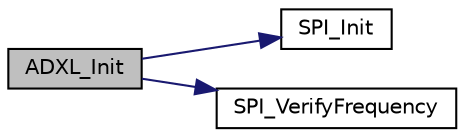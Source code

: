 digraph "ADXL_Init"
{
 // LATEX_PDF_SIZE
  edge [fontname="Helvetica",fontsize="10",labelfontname="Helvetica",labelfontsize="10"];
  node [fontname="Helvetica",fontsize="10",shape=record];
  rankdir="LR";
  Node1 [label="ADXL_Init",height=0.2,width=0.4,color="black", fillcolor="grey75", style="filled", fontcolor="black",tooltip="Initialise ADXL."];
  Node1 -> Node2 [color="midnightblue",fontsize="10",style="solid",fontname="Helvetica"];
  Node2 [label="SPI_Init",height=0.2,width=0.4,color="black", fillcolor="white", style="filled",URL="$d8/d5b/group__SPI__Public__Functions.html#ga292196e767158c66f03cbcc244fc802b",tooltip="Initialise SPI API."];
  Node1 -> Node3 [color="midnightblue",fontsize="10",style="solid",fontname="Helvetica"];
  Node3 [label="SPI_VerifyFrequency",height=0.2,width=0.4,color="black", fillcolor="white", style="filled",URL="$d8/d5b/group__SPI__Public__Functions.html#ga18f84fda50d852e616307fb544ffb49c",tooltip="Verify user frequency."];
}
